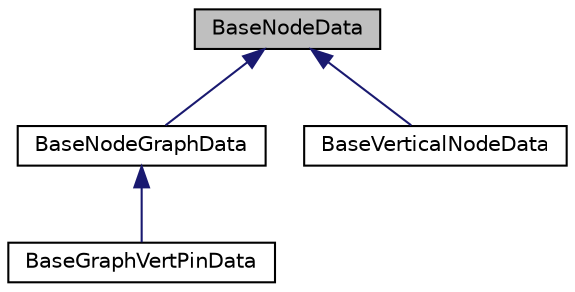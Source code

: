 digraph "BaseNodeData"
{
 // LATEX_PDF_SIZE
  edge [fontname="Helvetica",fontsize="10",labelfontname="Helvetica",labelfontsize="10"];
  node [fontname="Helvetica",fontsize="10",shape=record];
  Node1 [label="BaseNodeData",height=0.2,width=0.4,color="black", fillcolor="grey75", style="filled", fontcolor="black",tooltip=" "];
  Node1 -> Node2 [dir="back",color="midnightblue",fontsize="10",style="solid",fontname="Helvetica"];
  Node2 [label="BaseNodeGraphData",height=0.2,width=0.4,color="black", fillcolor="white", style="filled",URL="$class_base_node_graph_data.html",tooltip=" "];
  Node2 -> Node3 [dir="back",color="midnightblue",fontsize="10",style="solid",fontname="Helvetica"];
  Node3 [label="BaseGraphVertPinData",height=0.2,width=0.4,color="black", fillcolor="white", style="filled",URL="$class_base_graph_vert_pin_data.html",tooltip=" "];
  Node1 -> Node4 [dir="back",color="midnightblue",fontsize="10",style="solid",fontname="Helvetica"];
  Node4 [label="BaseVerticalNodeData",height=0.2,width=0.4,color="black", fillcolor="white", style="filled",URL="$class_base_vertical_node_data.html",tooltip=" "];
}
